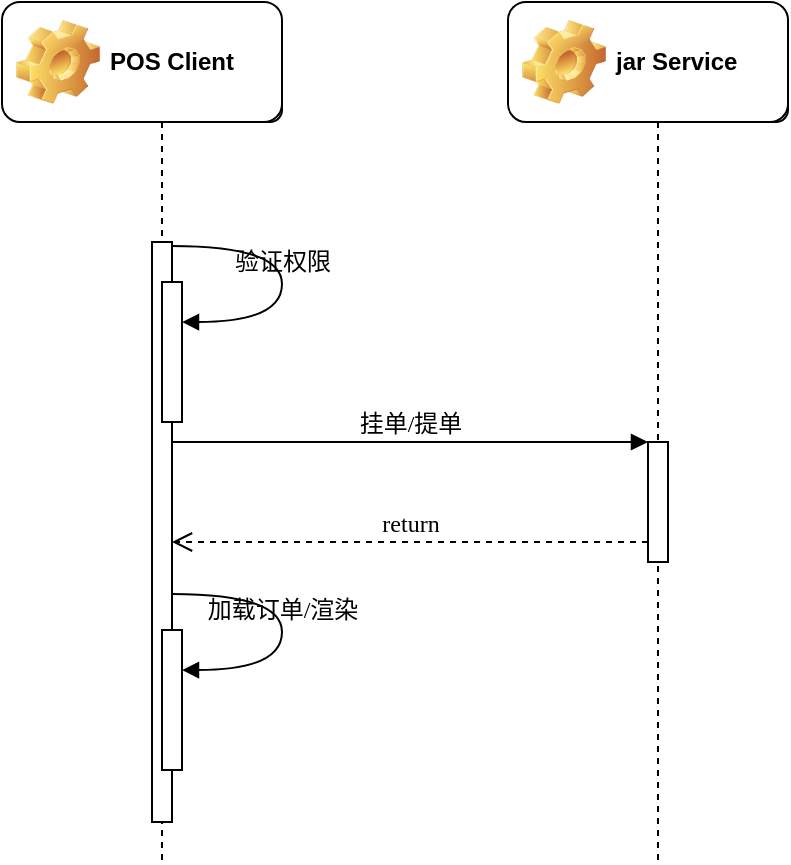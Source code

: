 <mxfile version="12.3.7" type="github" pages="1">
  <diagram name="Page-1" id="13e1069c-82ec-6db2-03f1-153e76fe0fe0">
    <mxGraphModel dx="1422" dy="761" grid="1" gridSize="10" guides="1" tooltips="1" connect="1" arrows="1" fold="1" page="1" pageScale="1" pageWidth="1100" pageHeight="850" background="#ffffff" math="0" shadow="0">
      <root>
        <mxCell id="0"/>
        <mxCell id="1" parent="0"/>
        <mxCell id="7baba1c4bc27f4b0-2" value=":Object" style="shape=umlLifeline;perimeter=lifelinePerimeter;whiteSpace=wrap;html=1;container=1;collapsible=0;recursiveResize=0;outlineConnect=0;rounded=1;shadow=0;comic=0;labelBackgroundColor=none;strokeWidth=1;fontFamily=Verdana;fontSize=12;align=center;" parent="1" vertex="1">
          <mxGeometry x="343" y="80" width="130" height="410" as="geometry"/>
        </mxCell>
        <mxCell id="7baba1c4bc27f4b0-10" value="" style="html=1;points=[];perimeter=orthogonalPerimeter;rounded=0;shadow=0;comic=0;labelBackgroundColor=none;strokeWidth=1;fontFamily=Verdana;fontSize=12;align=center;" parent="7baba1c4bc27f4b0-2" vertex="1">
          <mxGeometry x="60" y="200" width="10" height="60" as="geometry"/>
        </mxCell>
        <mxCell id="TRZYk4ttniq3M1H2G3y_-2" value="jar Service" style="label;whiteSpace=wrap;html=1;image=img/clipart/Gear_128x128.png" vertex="1" parent="7baba1c4bc27f4b0-2">
          <mxGeometry x="-10" y="-20" width="140" height="60" as="geometry"/>
        </mxCell>
        <mxCell id="7baba1c4bc27f4b0-8" value=":Object" style="shape=umlLifeline;perimeter=lifelinePerimeter;whiteSpace=wrap;html=1;container=1;collapsible=0;recursiveResize=0;outlineConnect=0;rounded=1;shadow=0;comic=0;labelBackgroundColor=none;strokeWidth=1;fontFamily=Verdana;fontSize=12;align=center;" parent="1" vertex="1">
          <mxGeometry x="100" y="80" width="120" height="410" as="geometry"/>
        </mxCell>
        <mxCell id="7baba1c4bc27f4b0-9" value="" style="html=1;points=[];perimeter=orthogonalPerimeter;rounded=0;shadow=0;comic=0;labelBackgroundColor=none;strokeWidth=1;fontFamily=Verdana;fontSize=12;align=center;" parent="7baba1c4bc27f4b0-8" vertex="1">
          <mxGeometry x="55" y="100" width="10" height="290" as="geometry"/>
        </mxCell>
        <mxCell id="TRZYk4ttniq3M1H2G3y_-1" value="POS Client" style="label;whiteSpace=wrap;html=1;image=img/clipart/Gear_128x128.png" vertex="1" parent="7baba1c4bc27f4b0-8">
          <mxGeometry x="-20" y="-20" width="140" height="60" as="geometry"/>
        </mxCell>
        <mxCell id="7baba1c4bc27f4b0-11" value="挂单/提单" style="html=1;verticalAlign=bottom;endArrow=block;entryX=0;entryY=0;labelBackgroundColor=none;fontFamily=Verdana;fontSize=12;edgeStyle=elbowEdgeStyle;elbow=vertical;" parent="1" source="7baba1c4bc27f4b0-9" target="7baba1c4bc27f4b0-10" edge="1">
          <mxGeometry relative="1" as="geometry">
            <mxPoint x="220" y="190" as="sourcePoint"/>
          </mxGeometry>
        </mxCell>
        <mxCell id="TRZYk4ttniq3M1H2G3y_-3" value="" style="html=1;points=[];perimeter=orthogonalPerimeter;rounded=0;shadow=0;comic=0;labelBackgroundColor=none;strokeWidth=1;fontFamily=Verdana;fontSize=12;align=center;" vertex="1" parent="1">
          <mxGeometry x="160" y="200" width="10" height="70" as="geometry"/>
        </mxCell>
        <mxCell id="TRZYk4ttniq3M1H2G3y_-4" value="验证权限" style="html=1;verticalAlign=bottom;endArrow=block;labelBackgroundColor=none;fontFamily=Verdana;fontSize=12;elbow=vertical;edgeStyle=orthogonalEdgeStyle;curved=1;entryX=1;entryY=0.286;entryPerimeter=0;exitX=1.038;exitY=0.345;exitPerimeter=0;" edge="1" parent="1" target="TRZYk4ttniq3M1H2G3y_-3">
          <mxGeometry relative="1" as="geometry">
            <mxPoint x="165" y="182" as="sourcePoint"/>
            <mxPoint x="165" y="130" as="targetPoint"/>
            <Array as="points">
              <mxPoint x="220" y="182"/>
              <mxPoint x="220" y="220"/>
            </Array>
          </mxGeometry>
        </mxCell>
        <mxCell id="TRZYk4ttniq3M1H2G3y_-5" value="return" style="html=1;verticalAlign=bottom;endArrow=open;dashed=1;endSize=8;labelBackgroundColor=none;fontFamily=Verdana;fontSize=12;edgeStyle=elbowEdgeStyle;elbow=vertical;" edge="1" parent="1" source="7baba1c4bc27f4b0-10" target="7baba1c4bc27f4b0-9">
          <mxGeometry relative="1" as="geometry">
            <mxPoint x="170" y="330" as="targetPoint"/>
            <Array as="points">
              <mxPoint x="245" y="330"/>
              <mxPoint x="275" y="330"/>
            </Array>
            <mxPoint x="300" y="330" as="sourcePoint"/>
          </mxGeometry>
        </mxCell>
        <mxCell id="TRZYk4ttniq3M1H2G3y_-6" value="" style="html=1;points=[];perimeter=orthogonalPerimeter;rounded=0;shadow=0;comic=0;labelBackgroundColor=none;strokeWidth=1;fontFamily=Verdana;fontSize=12;align=center;" vertex="1" parent="1">
          <mxGeometry x="160" y="374" width="10" height="70" as="geometry"/>
        </mxCell>
        <mxCell id="TRZYk4ttniq3M1H2G3y_-7" value="加载订单/渲染" style="html=1;verticalAlign=bottom;endArrow=block;labelBackgroundColor=none;fontFamily=Verdana;fontSize=12;elbow=vertical;edgeStyle=orthogonalEdgeStyle;curved=1;entryX=1;entryY=0.286;entryPerimeter=0;exitX=1.038;exitY=0.345;exitPerimeter=0;" edge="1" parent="1" target="TRZYk4ttniq3M1H2G3y_-6">
          <mxGeometry relative="1" as="geometry">
            <mxPoint x="165" y="356" as="sourcePoint"/>
            <mxPoint x="165" y="304" as="targetPoint"/>
            <Array as="points">
              <mxPoint x="220" y="356"/>
              <mxPoint x="220" y="394"/>
            </Array>
          </mxGeometry>
        </mxCell>
      </root>
    </mxGraphModel>
  </diagram>
</mxfile>
